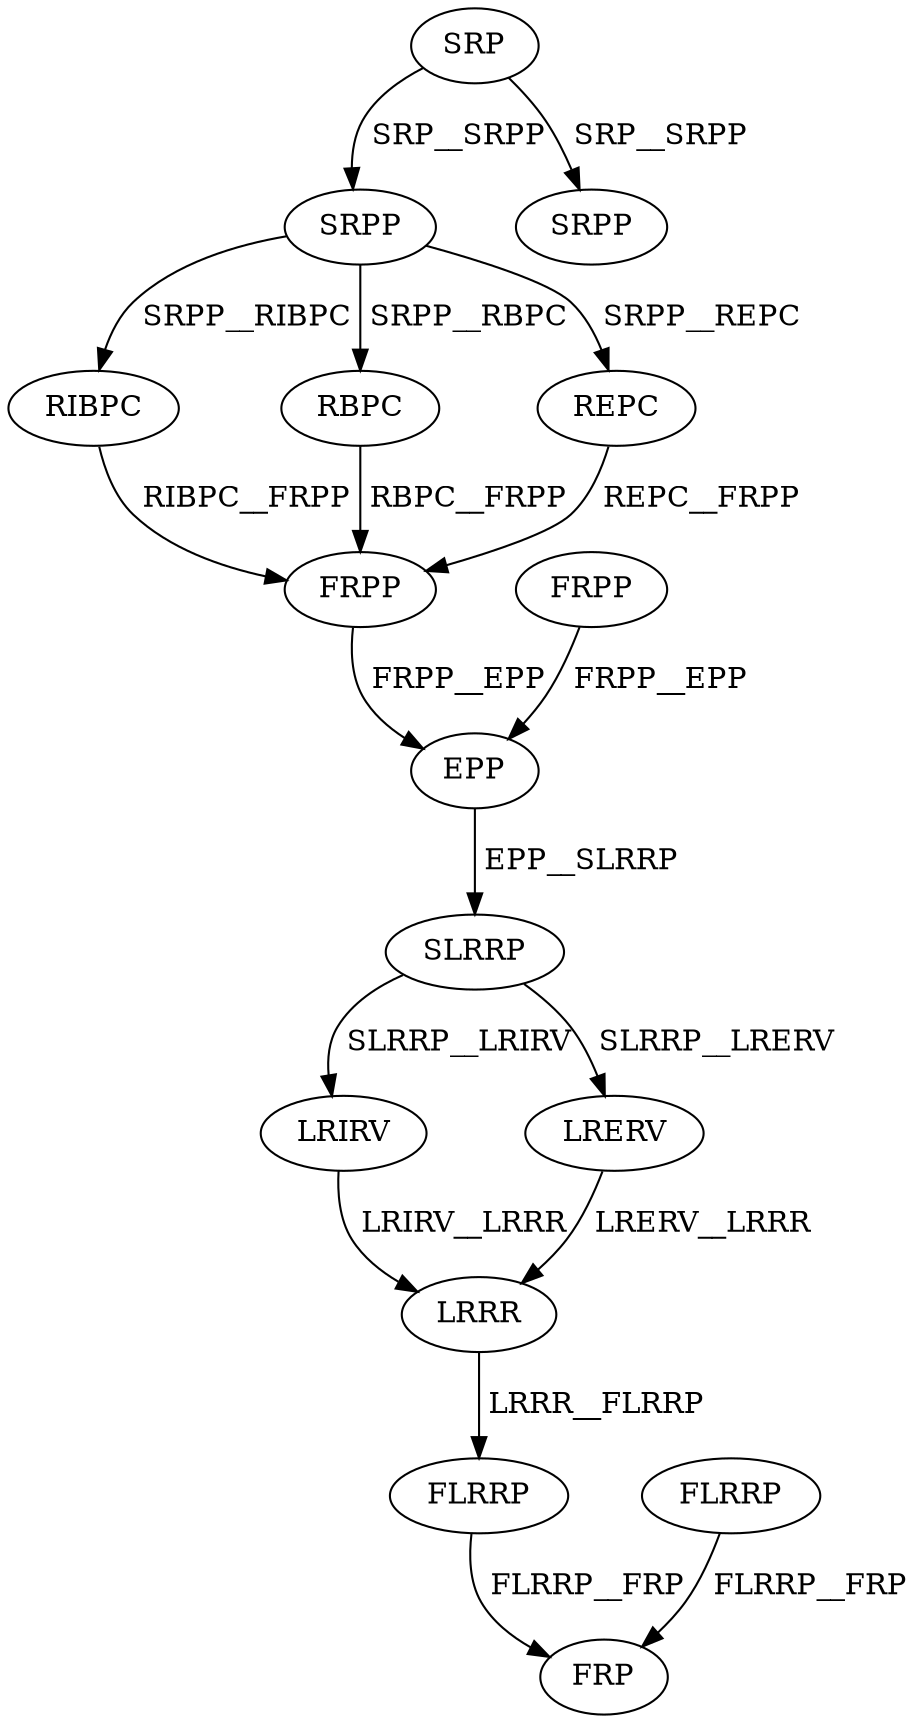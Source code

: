 digraph G { 
1 [label="SRP",color=black,fontcolor=black];
2 [label="SRPP",color=black,fontcolor=black];
3 [label="FRPP",color=black,fontcolor=black];
4 [label="RIBPC",color=black,fontcolor=black];
5 [label="RBPC",color=black,fontcolor=black];
6 [label="REPC",color=black,fontcolor=black];
7 [label="FRPP",color=black,fontcolor=black];
8 [label="SRPP",color=black,fontcolor=black];
9 [label="EPP",color=black,fontcolor=black];
10 [label="SLRRP",color=black,fontcolor=black];
11 [label="LRIRV",color=black,fontcolor=black];
12 [label="LRERV",color=black,fontcolor=black];
13 [label="FLRRP",color=black,fontcolor=black];
14 [label="LRRR",color=black,fontcolor=black];
15 [label="FLRRP",color=black,fontcolor=black];
16 [label="FRP",color=black,fontcolor=black];
1->2[label=" SRP__SRPP",color=black,fontcolor=black];
1->8[label=" SRP__SRPP",color=black,fontcolor=black];
2->4[label=" SRPP__RIBPC",color=black,fontcolor=black];
2->5[label=" SRPP__RBPC",color=black,fontcolor=black];
2->6[label=" SRPP__REPC",color=black,fontcolor=black];
3->9[label=" FRPP__EPP",color=black,fontcolor=black];
4->7[label=" RIBPC__FRPP",color=black,fontcolor=black];
5->7[label=" RBPC__FRPP",color=black,fontcolor=black];
6->7[label=" REPC__FRPP",color=black,fontcolor=black];
7->9[label=" FRPP__EPP",color=black,fontcolor=black];
9->10[label=" EPP__SLRRP",color=black,fontcolor=black];
10->11[label=" SLRRP__LRIRV",color=black,fontcolor=black];
10->12[label=" SLRRP__LRERV",color=black,fontcolor=black];
11->14[label=" LRIRV__LRRR",color=black,fontcolor=black];
12->14[label=" LRERV__LRRR",color=black,fontcolor=black];
13->16[label=" FLRRP__FRP",color=black,fontcolor=black];
14->15[label=" LRRR__FLRRP",color=black,fontcolor=black];
15->16[label=" FLRRP__FRP",color=black,fontcolor=black];
}

